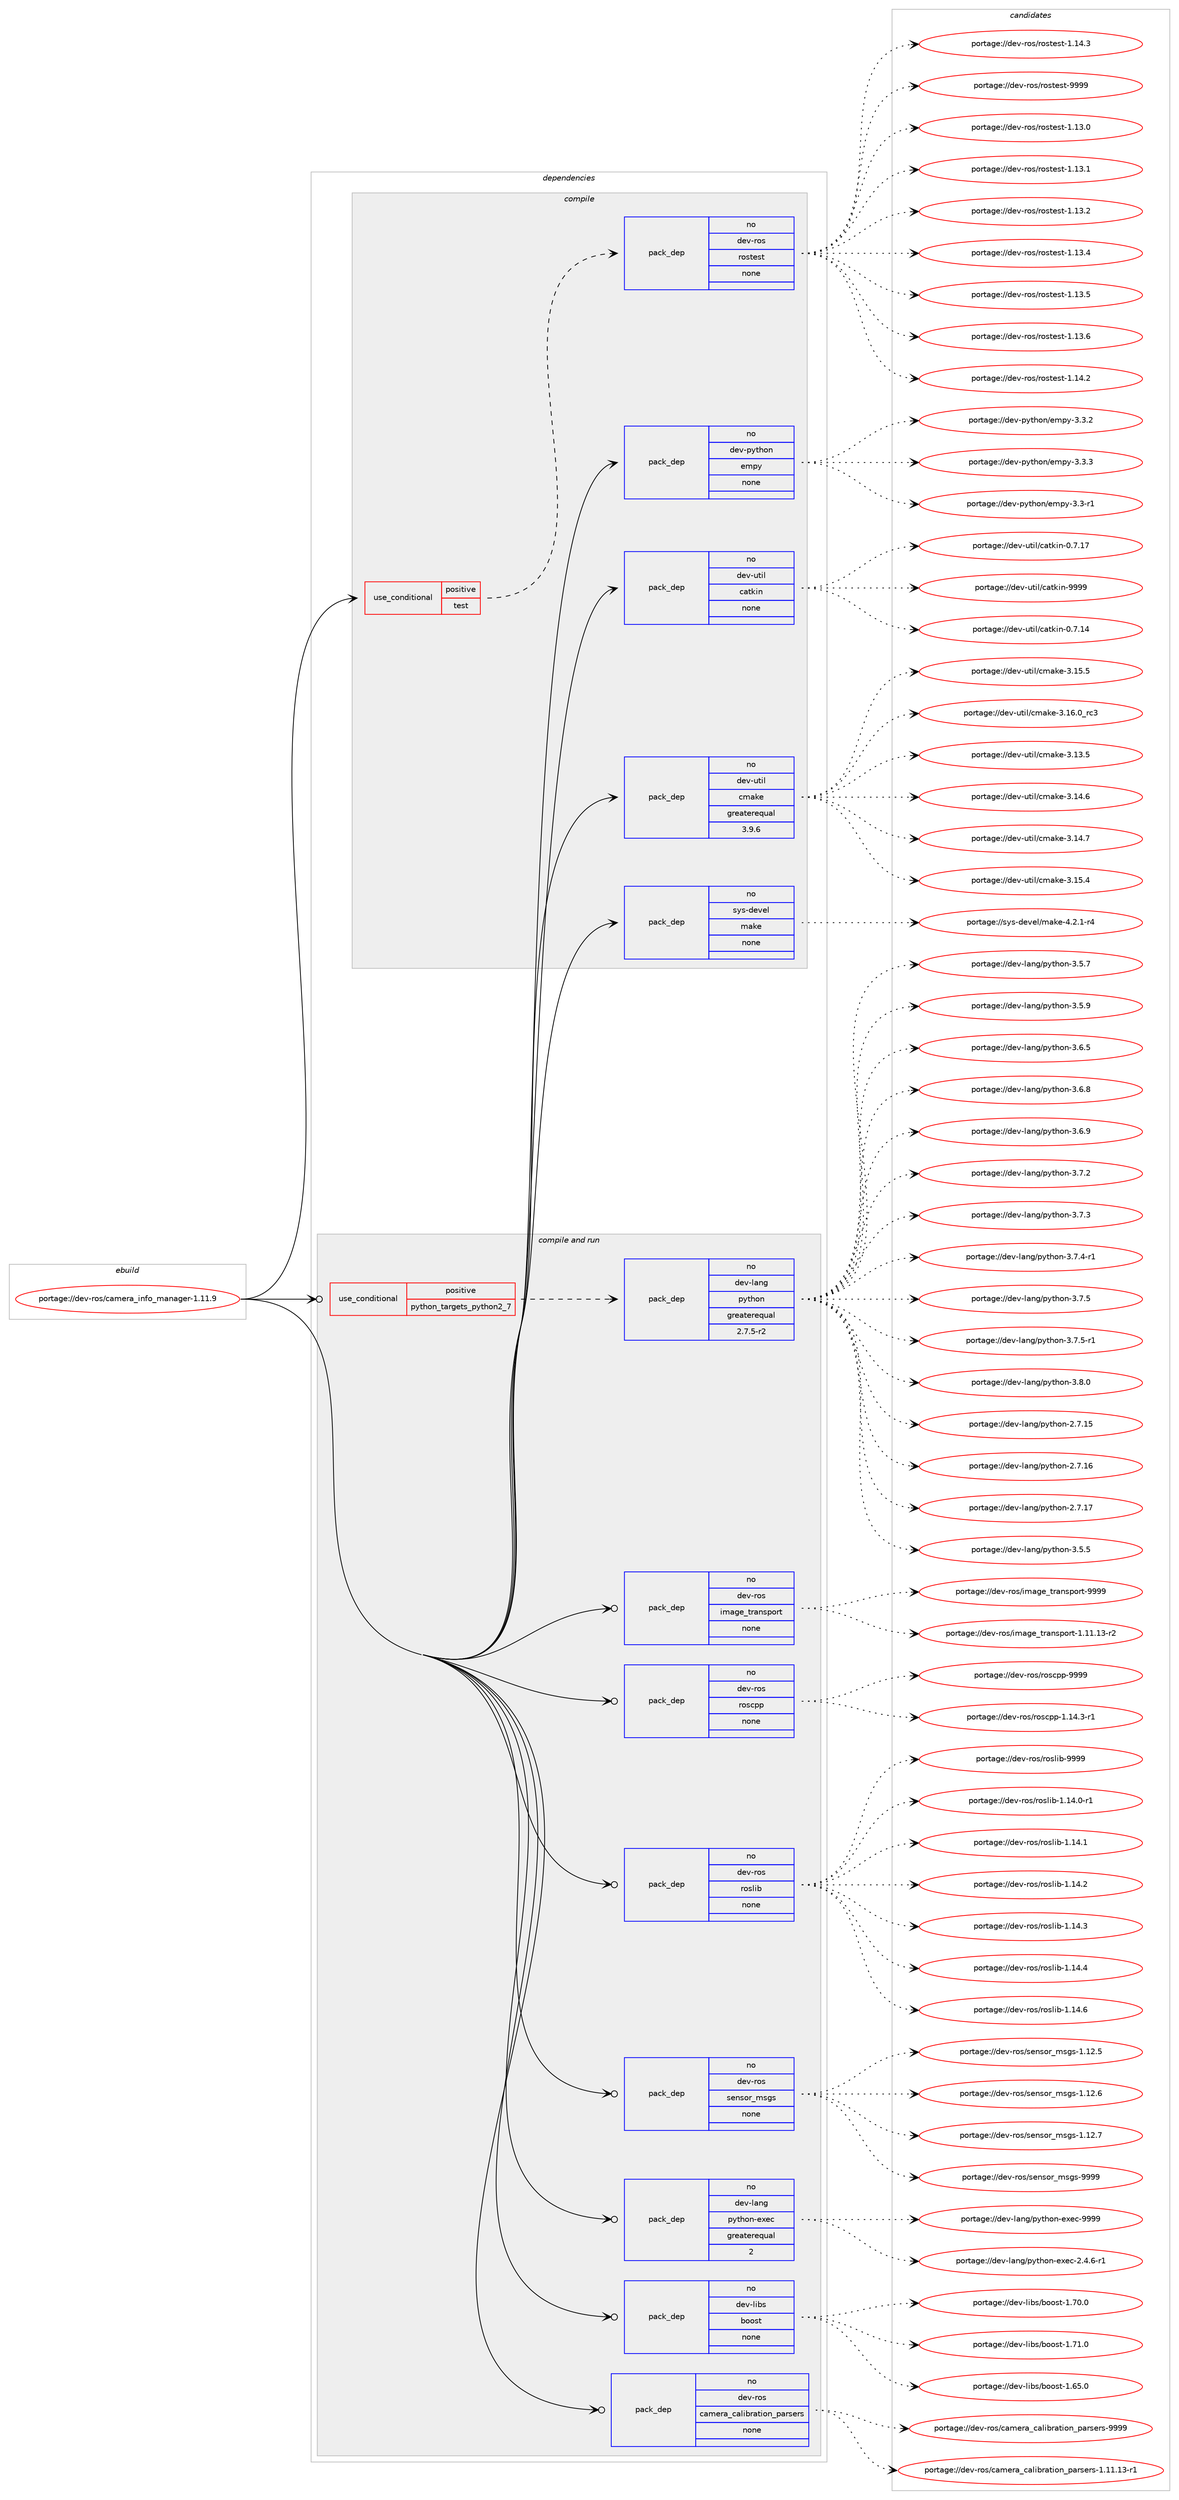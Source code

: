 digraph prolog {

# *************
# Graph options
# *************

newrank=true;
concentrate=true;
compound=true;
graph [rankdir=LR,fontname=Helvetica,fontsize=10,ranksep=1.5];#, ranksep=2.5, nodesep=0.2];
edge  [arrowhead=vee];
node  [fontname=Helvetica,fontsize=10];

# **********
# The ebuild
# **********

subgraph cluster_leftcol {
color=gray;
rank=same;
label=<<i>ebuild</i>>;
id [label="portage://dev-ros/camera_info_manager-1.11.9", color=red, width=4, href="../dev-ros/camera_info_manager-1.11.9.svg"];
}

# ****************
# The dependencies
# ****************

subgraph cluster_midcol {
color=gray;
label=<<i>dependencies</i>>;
subgraph cluster_compile {
fillcolor="#eeeeee";
style=filled;
label=<<i>compile</i>>;
subgraph cond42262 {
dependency184752 [label=<<TABLE BORDER="0" CELLBORDER="1" CELLSPACING="0" CELLPADDING="4"><TR><TD ROWSPAN="3" CELLPADDING="10">use_conditional</TD></TR><TR><TD>positive</TD></TR><TR><TD>test</TD></TR></TABLE>>, shape=none, color=red];
subgraph pack139052 {
dependency184753 [label=<<TABLE BORDER="0" CELLBORDER="1" CELLSPACING="0" CELLPADDING="4" WIDTH="220"><TR><TD ROWSPAN="6" CELLPADDING="30">pack_dep</TD></TR><TR><TD WIDTH="110">no</TD></TR><TR><TD>dev-ros</TD></TR><TR><TD>rostest</TD></TR><TR><TD>none</TD></TR><TR><TD></TD></TR></TABLE>>, shape=none, color=blue];
}
dependency184752:e -> dependency184753:w [weight=20,style="dashed",arrowhead="vee"];
}
id:e -> dependency184752:w [weight=20,style="solid",arrowhead="vee"];
subgraph pack139053 {
dependency184754 [label=<<TABLE BORDER="0" CELLBORDER="1" CELLSPACING="0" CELLPADDING="4" WIDTH="220"><TR><TD ROWSPAN="6" CELLPADDING="30">pack_dep</TD></TR><TR><TD WIDTH="110">no</TD></TR><TR><TD>dev-python</TD></TR><TR><TD>empy</TD></TR><TR><TD>none</TD></TR><TR><TD></TD></TR></TABLE>>, shape=none, color=blue];
}
id:e -> dependency184754:w [weight=20,style="solid",arrowhead="vee"];
subgraph pack139054 {
dependency184755 [label=<<TABLE BORDER="0" CELLBORDER="1" CELLSPACING="0" CELLPADDING="4" WIDTH="220"><TR><TD ROWSPAN="6" CELLPADDING="30">pack_dep</TD></TR><TR><TD WIDTH="110">no</TD></TR><TR><TD>dev-util</TD></TR><TR><TD>catkin</TD></TR><TR><TD>none</TD></TR><TR><TD></TD></TR></TABLE>>, shape=none, color=blue];
}
id:e -> dependency184755:w [weight=20,style="solid",arrowhead="vee"];
subgraph pack139055 {
dependency184756 [label=<<TABLE BORDER="0" CELLBORDER="1" CELLSPACING="0" CELLPADDING="4" WIDTH="220"><TR><TD ROWSPAN="6" CELLPADDING="30">pack_dep</TD></TR><TR><TD WIDTH="110">no</TD></TR><TR><TD>dev-util</TD></TR><TR><TD>cmake</TD></TR><TR><TD>greaterequal</TD></TR><TR><TD>3.9.6</TD></TR></TABLE>>, shape=none, color=blue];
}
id:e -> dependency184756:w [weight=20,style="solid",arrowhead="vee"];
subgraph pack139056 {
dependency184757 [label=<<TABLE BORDER="0" CELLBORDER="1" CELLSPACING="0" CELLPADDING="4" WIDTH="220"><TR><TD ROWSPAN="6" CELLPADDING="30">pack_dep</TD></TR><TR><TD WIDTH="110">no</TD></TR><TR><TD>sys-devel</TD></TR><TR><TD>make</TD></TR><TR><TD>none</TD></TR><TR><TD></TD></TR></TABLE>>, shape=none, color=blue];
}
id:e -> dependency184757:w [weight=20,style="solid",arrowhead="vee"];
}
subgraph cluster_compileandrun {
fillcolor="#eeeeee";
style=filled;
label=<<i>compile and run</i>>;
subgraph cond42263 {
dependency184758 [label=<<TABLE BORDER="0" CELLBORDER="1" CELLSPACING="0" CELLPADDING="4"><TR><TD ROWSPAN="3" CELLPADDING="10">use_conditional</TD></TR><TR><TD>positive</TD></TR><TR><TD>python_targets_python2_7</TD></TR></TABLE>>, shape=none, color=red];
subgraph pack139057 {
dependency184759 [label=<<TABLE BORDER="0" CELLBORDER="1" CELLSPACING="0" CELLPADDING="4" WIDTH="220"><TR><TD ROWSPAN="6" CELLPADDING="30">pack_dep</TD></TR><TR><TD WIDTH="110">no</TD></TR><TR><TD>dev-lang</TD></TR><TR><TD>python</TD></TR><TR><TD>greaterequal</TD></TR><TR><TD>2.7.5-r2</TD></TR></TABLE>>, shape=none, color=blue];
}
dependency184758:e -> dependency184759:w [weight=20,style="dashed",arrowhead="vee"];
}
id:e -> dependency184758:w [weight=20,style="solid",arrowhead="odotvee"];
subgraph pack139058 {
dependency184760 [label=<<TABLE BORDER="0" CELLBORDER="1" CELLSPACING="0" CELLPADDING="4" WIDTH="220"><TR><TD ROWSPAN="6" CELLPADDING="30">pack_dep</TD></TR><TR><TD WIDTH="110">no</TD></TR><TR><TD>dev-lang</TD></TR><TR><TD>python-exec</TD></TR><TR><TD>greaterequal</TD></TR><TR><TD>2</TD></TR></TABLE>>, shape=none, color=blue];
}
id:e -> dependency184760:w [weight=20,style="solid",arrowhead="odotvee"];
subgraph pack139059 {
dependency184761 [label=<<TABLE BORDER="0" CELLBORDER="1" CELLSPACING="0" CELLPADDING="4" WIDTH="220"><TR><TD ROWSPAN="6" CELLPADDING="30">pack_dep</TD></TR><TR><TD WIDTH="110">no</TD></TR><TR><TD>dev-libs</TD></TR><TR><TD>boost</TD></TR><TR><TD>none</TD></TR><TR><TD></TD></TR></TABLE>>, shape=none, color=blue];
}
id:e -> dependency184761:w [weight=20,style="solid",arrowhead="odotvee"];
subgraph pack139060 {
dependency184762 [label=<<TABLE BORDER="0" CELLBORDER="1" CELLSPACING="0" CELLPADDING="4" WIDTH="220"><TR><TD ROWSPAN="6" CELLPADDING="30">pack_dep</TD></TR><TR><TD WIDTH="110">no</TD></TR><TR><TD>dev-ros</TD></TR><TR><TD>camera_calibration_parsers</TD></TR><TR><TD>none</TD></TR><TR><TD></TD></TR></TABLE>>, shape=none, color=blue];
}
id:e -> dependency184762:w [weight=20,style="solid",arrowhead="odotvee"];
subgraph pack139061 {
dependency184763 [label=<<TABLE BORDER="0" CELLBORDER="1" CELLSPACING="0" CELLPADDING="4" WIDTH="220"><TR><TD ROWSPAN="6" CELLPADDING="30">pack_dep</TD></TR><TR><TD WIDTH="110">no</TD></TR><TR><TD>dev-ros</TD></TR><TR><TD>image_transport</TD></TR><TR><TD>none</TD></TR><TR><TD></TD></TR></TABLE>>, shape=none, color=blue];
}
id:e -> dependency184763:w [weight=20,style="solid",arrowhead="odotvee"];
subgraph pack139062 {
dependency184764 [label=<<TABLE BORDER="0" CELLBORDER="1" CELLSPACING="0" CELLPADDING="4" WIDTH="220"><TR><TD ROWSPAN="6" CELLPADDING="30">pack_dep</TD></TR><TR><TD WIDTH="110">no</TD></TR><TR><TD>dev-ros</TD></TR><TR><TD>roscpp</TD></TR><TR><TD>none</TD></TR><TR><TD></TD></TR></TABLE>>, shape=none, color=blue];
}
id:e -> dependency184764:w [weight=20,style="solid",arrowhead="odotvee"];
subgraph pack139063 {
dependency184765 [label=<<TABLE BORDER="0" CELLBORDER="1" CELLSPACING="0" CELLPADDING="4" WIDTH="220"><TR><TD ROWSPAN="6" CELLPADDING="30">pack_dep</TD></TR><TR><TD WIDTH="110">no</TD></TR><TR><TD>dev-ros</TD></TR><TR><TD>roslib</TD></TR><TR><TD>none</TD></TR><TR><TD></TD></TR></TABLE>>, shape=none, color=blue];
}
id:e -> dependency184765:w [weight=20,style="solid",arrowhead="odotvee"];
subgraph pack139064 {
dependency184766 [label=<<TABLE BORDER="0" CELLBORDER="1" CELLSPACING="0" CELLPADDING="4" WIDTH="220"><TR><TD ROWSPAN="6" CELLPADDING="30">pack_dep</TD></TR><TR><TD WIDTH="110">no</TD></TR><TR><TD>dev-ros</TD></TR><TR><TD>sensor_msgs</TD></TR><TR><TD>none</TD></TR><TR><TD></TD></TR></TABLE>>, shape=none, color=blue];
}
id:e -> dependency184766:w [weight=20,style="solid",arrowhead="odotvee"];
}
subgraph cluster_run {
fillcolor="#eeeeee";
style=filled;
label=<<i>run</i>>;
}
}

# **************
# The candidates
# **************

subgraph cluster_choices {
rank=same;
color=gray;
label=<<i>candidates</i>>;

subgraph choice139052 {
color=black;
nodesep=1;
choiceportage100101118451141111154711411111511610111511645494649514648 [label="portage://dev-ros/rostest-1.13.0", color=red, width=4,href="../dev-ros/rostest-1.13.0.svg"];
choiceportage100101118451141111154711411111511610111511645494649514649 [label="portage://dev-ros/rostest-1.13.1", color=red, width=4,href="../dev-ros/rostest-1.13.1.svg"];
choiceportage100101118451141111154711411111511610111511645494649514650 [label="portage://dev-ros/rostest-1.13.2", color=red, width=4,href="../dev-ros/rostest-1.13.2.svg"];
choiceportage100101118451141111154711411111511610111511645494649514652 [label="portage://dev-ros/rostest-1.13.4", color=red, width=4,href="../dev-ros/rostest-1.13.4.svg"];
choiceportage100101118451141111154711411111511610111511645494649514653 [label="portage://dev-ros/rostest-1.13.5", color=red, width=4,href="../dev-ros/rostest-1.13.5.svg"];
choiceportage100101118451141111154711411111511610111511645494649514654 [label="portage://dev-ros/rostest-1.13.6", color=red, width=4,href="../dev-ros/rostest-1.13.6.svg"];
choiceportage100101118451141111154711411111511610111511645494649524650 [label="portage://dev-ros/rostest-1.14.2", color=red, width=4,href="../dev-ros/rostest-1.14.2.svg"];
choiceportage100101118451141111154711411111511610111511645494649524651 [label="portage://dev-ros/rostest-1.14.3", color=red, width=4,href="../dev-ros/rostest-1.14.3.svg"];
choiceportage10010111845114111115471141111151161011151164557575757 [label="portage://dev-ros/rostest-9999", color=red, width=4,href="../dev-ros/rostest-9999.svg"];
dependency184753:e -> choiceportage100101118451141111154711411111511610111511645494649514648:w [style=dotted,weight="100"];
dependency184753:e -> choiceportage100101118451141111154711411111511610111511645494649514649:w [style=dotted,weight="100"];
dependency184753:e -> choiceportage100101118451141111154711411111511610111511645494649514650:w [style=dotted,weight="100"];
dependency184753:e -> choiceportage100101118451141111154711411111511610111511645494649514652:w [style=dotted,weight="100"];
dependency184753:e -> choiceportage100101118451141111154711411111511610111511645494649514653:w [style=dotted,weight="100"];
dependency184753:e -> choiceportage100101118451141111154711411111511610111511645494649514654:w [style=dotted,weight="100"];
dependency184753:e -> choiceportage100101118451141111154711411111511610111511645494649524650:w [style=dotted,weight="100"];
dependency184753:e -> choiceportage100101118451141111154711411111511610111511645494649524651:w [style=dotted,weight="100"];
dependency184753:e -> choiceportage10010111845114111115471141111151161011151164557575757:w [style=dotted,weight="100"];
}
subgraph choice139053 {
color=black;
nodesep=1;
choiceportage1001011184511212111610411111047101109112121455146514511449 [label="portage://dev-python/empy-3.3-r1", color=red, width=4,href="../dev-python/empy-3.3-r1.svg"];
choiceportage1001011184511212111610411111047101109112121455146514650 [label="portage://dev-python/empy-3.3.2", color=red, width=4,href="../dev-python/empy-3.3.2.svg"];
choiceportage1001011184511212111610411111047101109112121455146514651 [label="portage://dev-python/empy-3.3.3", color=red, width=4,href="../dev-python/empy-3.3.3.svg"];
dependency184754:e -> choiceportage1001011184511212111610411111047101109112121455146514511449:w [style=dotted,weight="100"];
dependency184754:e -> choiceportage1001011184511212111610411111047101109112121455146514650:w [style=dotted,weight="100"];
dependency184754:e -> choiceportage1001011184511212111610411111047101109112121455146514651:w [style=dotted,weight="100"];
}
subgraph choice139054 {
color=black;
nodesep=1;
choiceportage1001011184511711610510847999711610710511045484655464952 [label="portage://dev-util/catkin-0.7.14", color=red, width=4,href="../dev-util/catkin-0.7.14.svg"];
choiceportage1001011184511711610510847999711610710511045484655464955 [label="portage://dev-util/catkin-0.7.17", color=red, width=4,href="../dev-util/catkin-0.7.17.svg"];
choiceportage100101118451171161051084799971161071051104557575757 [label="portage://dev-util/catkin-9999", color=red, width=4,href="../dev-util/catkin-9999.svg"];
dependency184755:e -> choiceportage1001011184511711610510847999711610710511045484655464952:w [style=dotted,weight="100"];
dependency184755:e -> choiceportage1001011184511711610510847999711610710511045484655464955:w [style=dotted,weight="100"];
dependency184755:e -> choiceportage100101118451171161051084799971161071051104557575757:w [style=dotted,weight="100"];
}
subgraph choice139055 {
color=black;
nodesep=1;
choiceportage1001011184511711610510847991099710710145514649514653 [label="portage://dev-util/cmake-3.13.5", color=red, width=4,href="../dev-util/cmake-3.13.5.svg"];
choiceportage1001011184511711610510847991099710710145514649524654 [label="portage://dev-util/cmake-3.14.6", color=red, width=4,href="../dev-util/cmake-3.14.6.svg"];
choiceportage1001011184511711610510847991099710710145514649524655 [label="portage://dev-util/cmake-3.14.7", color=red, width=4,href="../dev-util/cmake-3.14.7.svg"];
choiceportage1001011184511711610510847991099710710145514649534652 [label="portage://dev-util/cmake-3.15.4", color=red, width=4,href="../dev-util/cmake-3.15.4.svg"];
choiceportage1001011184511711610510847991099710710145514649534653 [label="portage://dev-util/cmake-3.15.5", color=red, width=4,href="../dev-util/cmake-3.15.5.svg"];
choiceportage1001011184511711610510847991099710710145514649544648951149951 [label="portage://dev-util/cmake-3.16.0_rc3", color=red, width=4,href="../dev-util/cmake-3.16.0_rc3.svg"];
dependency184756:e -> choiceportage1001011184511711610510847991099710710145514649514653:w [style=dotted,weight="100"];
dependency184756:e -> choiceportage1001011184511711610510847991099710710145514649524654:w [style=dotted,weight="100"];
dependency184756:e -> choiceportage1001011184511711610510847991099710710145514649524655:w [style=dotted,weight="100"];
dependency184756:e -> choiceportage1001011184511711610510847991099710710145514649534652:w [style=dotted,weight="100"];
dependency184756:e -> choiceportage1001011184511711610510847991099710710145514649534653:w [style=dotted,weight="100"];
dependency184756:e -> choiceportage1001011184511711610510847991099710710145514649544648951149951:w [style=dotted,weight="100"];
}
subgraph choice139056 {
color=black;
nodesep=1;
choiceportage1151211154510010111810110847109971071014552465046494511452 [label="portage://sys-devel/make-4.2.1-r4", color=red, width=4,href="../sys-devel/make-4.2.1-r4.svg"];
dependency184757:e -> choiceportage1151211154510010111810110847109971071014552465046494511452:w [style=dotted,weight="100"];
}
subgraph choice139057 {
color=black;
nodesep=1;
choiceportage10010111845108971101034711212111610411111045504655464953 [label="portage://dev-lang/python-2.7.15", color=red, width=4,href="../dev-lang/python-2.7.15.svg"];
choiceportage10010111845108971101034711212111610411111045504655464954 [label="portage://dev-lang/python-2.7.16", color=red, width=4,href="../dev-lang/python-2.7.16.svg"];
choiceportage10010111845108971101034711212111610411111045504655464955 [label="portage://dev-lang/python-2.7.17", color=red, width=4,href="../dev-lang/python-2.7.17.svg"];
choiceportage100101118451089711010347112121116104111110455146534653 [label="portage://dev-lang/python-3.5.5", color=red, width=4,href="../dev-lang/python-3.5.5.svg"];
choiceportage100101118451089711010347112121116104111110455146534655 [label="portage://dev-lang/python-3.5.7", color=red, width=4,href="../dev-lang/python-3.5.7.svg"];
choiceportage100101118451089711010347112121116104111110455146534657 [label="portage://dev-lang/python-3.5.9", color=red, width=4,href="../dev-lang/python-3.5.9.svg"];
choiceportage100101118451089711010347112121116104111110455146544653 [label="portage://dev-lang/python-3.6.5", color=red, width=4,href="../dev-lang/python-3.6.5.svg"];
choiceportage100101118451089711010347112121116104111110455146544656 [label="portage://dev-lang/python-3.6.8", color=red, width=4,href="../dev-lang/python-3.6.8.svg"];
choiceportage100101118451089711010347112121116104111110455146544657 [label="portage://dev-lang/python-3.6.9", color=red, width=4,href="../dev-lang/python-3.6.9.svg"];
choiceportage100101118451089711010347112121116104111110455146554650 [label="portage://dev-lang/python-3.7.2", color=red, width=4,href="../dev-lang/python-3.7.2.svg"];
choiceportage100101118451089711010347112121116104111110455146554651 [label="portage://dev-lang/python-3.7.3", color=red, width=4,href="../dev-lang/python-3.7.3.svg"];
choiceportage1001011184510897110103471121211161041111104551465546524511449 [label="portage://dev-lang/python-3.7.4-r1", color=red, width=4,href="../dev-lang/python-3.7.4-r1.svg"];
choiceportage100101118451089711010347112121116104111110455146554653 [label="portage://dev-lang/python-3.7.5", color=red, width=4,href="../dev-lang/python-3.7.5.svg"];
choiceportage1001011184510897110103471121211161041111104551465546534511449 [label="portage://dev-lang/python-3.7.5-r1", color=red, width=4,href="../dev-lang/python-3.7.5-r1.svg"];
choiceportage100101118451089711010347112121116104111110455146564648 [label="portage://dev-lang/python-3.8.0", color=red, width=4,href="../dev-lang/python-3.8.0.svg"];
dependency184759:e -> choiceportage10010111845108971101034711212111610411111045504655464953:w [style=dotted,weight="100"];
dependency184759:e -> choiceportage10010111845108971101034711212111610411111045504655464954:w [style=dotted,weight="100"];
dependency184759:e -> choiceportage10010111845108971101034711212111610411111045504655464955:w [style=dotted,weight="100"];
dependency184759:e -> choiceportage100101118451089711010347112121116104111110455146534653:w [style=dotted,weight="100"];
dependency184759:e -> choiceportage100101118451089711010347112121116104111110455146534655:w [style=dotted,weight="100"];
dependency184759:e -> choiceportage100101118451089711010347112121116104111110455146534657:w [style=dotted,weight="100"];
dependency184759:e -> choiceportage100101118451089711010347112121116104111110455146544653:w [style=dotted,weight="100"];
dependency184759:e -> choiceportage100101118451089711010347112121116104111110455146544656:w [style=dotted,weight="100"];
dependency184759:e -> choiceportage100101118451089711010347112121116104111110455146544657:w [style=dotted,weight="100"];
dependency184759:e -> choiceportage100101118451089711010347112121116104111110455146554650:w [style=dotted,weight="100"];
dependency184759:e -> choiceportage100101118451089711010347112121116104111110455146554651:w [style=dotted,weight="100"];
dependency184759:e -> choiceportage1001011184510897110103471121211161041111104551465546524511449:w [style=dotted,weight="100"];
dependency184759:e -> choiceportage100101118451089711010347112121116104111110455146554653:w [style=dotted,weight="100"];
dependency184759:e -> choiceportage1001011184510897110103471121211161041111104551465546534511449:w [style=dotted,weight="100"];
dependency184759:e -> choiceportage100101118451089711010347112121116104111110455146564648:w [style=dotted,weight="100"];
}
subgraph choice139058 {
color=black;
nodesep=1;
choiceportage10010111845108971101034711212111610411111045101120101994550465246544511449 [label="portage://dev-lang/python-exec-2.4.6-r1", color=red, width=4,href="../dev-lang/python-exec-2.4.6-r1.svg"];
choiceportage10010111845108971101034711212111610411111045101120101994557575757 [label="portage://dev-lang/python-exec-9999", color=red, width=4,href="../dev-lang/python-exec-9999.svg"];
dependency184760:e -> choiceportage10010111845108971101034711212111610411111045101120101994550465246544511449:w [style=dotted,weight="100"];
dependency184760:e -> choiceportage10010111845108971101034711212111610411111045101120101994557575757:w [style=dotted,weight="100"];
}
subgraph choice139059 {
color=black;
nodesep=1;
choiceportage1001011184510810598115479811111111511645494654534648 [label="portage://dev-libs/boost-1.65.0", color=red, width=4,href="../dev-libs/boost-1.65.0.svg"];
choiceportage1001011184510810598115479811111111511645494655484648 [label="portage://dev-libs/boost-1.70.0", color=red, width=4,href="../dev-libs/boost-1.70.0.svg"];
choiceportage1001011184510810598115479811111111511645494655494648 [label="portage://dev-libs/boost-1.71.0", color=red, width=4,href="../dev-libs/boost-1.71.0.svg"];
dependency184761:e -> choiceportage1001011184510810598115479811111111511645494654534648:w [style=dotted,weight="100"];
dependency184761:e -> choiceportage1001011184510810598115479811111111511645494655484648:w [style=dotted,weight="100"];
dependency184761:e -> choiceportage1001011184510810598115479811111111511645494655494648:w [style=dotted,weight="100"];
}
subgraph choice139060 {
color=black;
nodesep=1;
choiceportage10010111845114111115479997109101114979599971081059811497116105111110951129711411510111411545494649494649514511449 [label="portage://dev-ros/camera_calibration_parsers-1.11.13-r1", color=red, width=4,href="../dev-ros/camera_calibration_parsers-1.11.13-r1.svg"];
choiceportage1001011184511411111547999710910111497959997108105981149711610511111095112971141151011141154557575757 [label="portage://dev-ros/camera_calibration_parsers-9999", color=red, width=4,href="../dev-ros/camera_calibration_parsers-9999.svg"];
dependency184762:e -> choiceportage10010111845114111115479997109101114979599971081059811497116105111110951129711411510111411545494649494649514511449:w [style=dotted,weight="100"];
dependency184762:e -> choiceportage1001011184511411111547999710910111497959997108105981149711610511111095112971141151011141154557575757:w [style=dotted,weight="100"];
}
subgraph choice139061 {
color=black;
nodesep=1;
choiceportage100101118451141111154710510997103101951161149711011511211111411645494649494649514511450 [label="portage://dev-ros/image_transport-1.11.13-r2", color=red, width=4,href="../dev-ros/image_transport-1.11.13-r2.svg"];
choiceportage10010111845114111115471051099710310195116114971101151121111141164557575757 [label="portage://dev-ros/image_transport-9999", color=red, width=4,href="../dev-ros/image_transport-9999.svg"];
dependency184763:e -> choiceportage100101118451141111154710510997103101951161149711011511211111411645494649494649514511450:w [style=dotted,weight="100"];
dependency184763:e -> choiceportage10010111845114111115471051099710310195116114971101151121111141164557575757:w [style=dotted,weight="100"];
}
subgraph choice139062 {
color=black;
nodesep=1;
choiceportage100101118451141111154711411111599112112454946495246514511449 [label="portage://dev-ros/roscpp-1.14.3-r1", color=red, width=4,href="../dev-ros/roscpp-1.14.3-r1.svg"];
choiceportage1001011184511411111547114111115991121124557575757 [label="portage://dev-ros/roscpp-9999", color=red, width=4,href="../dev-ros/roscpp-9999.svg"];
dependency184764:e -> choiceportage100101118451141111154711411111599112112454946495246514511449:w [style=dotted,weight="100"];
dependency184764:e -> choiceportage1001011184511411111547114111115991121124557575757:w [style=dotted,weight="100"];
}
subgraph choice139063 {
color=black;
nodesep=1;
choiceportage100101118451141111154711411111510810598454946495246484511449 [label="portage://dev-ros/roslib-1.14.0-r1", color=red, width=4,href="../dev-ros/roslib-1.14.0-r1.svg"];
choiceportage10010111845114111115471141111151081059845494649524649 [label="portage://dev-ros/roslib-1.14.1", color=red, width=4,href="../dev-ros/roslib-1.14.1.svg"];
choiceportage10010111845114111115471141111151081059845494649524650 [label="portage://dev-ros/roslib-1.14.2", color=red, width=4,href="../dev-ros/roslib-1.14.2.svg"];
choiceportage10010111845114111115471141111151081059845494649524651 [label="portage://dev-ros/roslib-1.14.3", color=red, width=4,href="../dev-ros/roslib-1.14.3.svg"];
choiceportage10010111845114111115471141111151081059845494649524652 [label="portage://dev-ros/roslib-1.14.4", color=red, width=4,href="../dev-ros/roslib-1.14.4.svg"];
choiceportage10010111845114111115471141111151081059845494649524654 [label="portage://dev-ros/roslib-1.14.6", color=red, width=4,href="../dev-ros/roslib-1.14.6.svg"];
choiceportage1001011184511411111547114111115108105984557575757 [label="portage://dev-ros/roslib-9999", color=red, width=4,href="../dev-ros/roslib-9999.svg"];
dependency184765:e -> choiceportage100101118451141111154711411111510810598454946495246484511449:w [style=dotted,weight="100"];
dependency184765:e -> choiceportage10010111845114111115471141111151081059845494649524649:w [style=dotted,weight="100"];
dependency184765:e -> choiceportage10010111845114111115471141111151081059845494649524650:w [style=dotted,weight="100"];
dependency184765:e -> choiceportage10010111845114111115471141111151081059845494649524651:w [style=dotted,weight="100"];
dependency184765:e -> choiceportage10010111845114111115471141111151081059845494649524652:w [style=dotted,weight="100"];
dependency184765:e -> choiceportage10010111845114111115471141111151081059845494649524654:w [style=dotted,weight="100"];
dependency184765:e -> choiceportage1001011184511411111547114111115108105984557575757:w [style=dotted,weight="100"];
}
subgraph choice139064 {
color=black;
nodesep=1;
choiceportage10010111845114111115471151011101151111149510911510311545494649504653 [label="portage://dev-ros/sensor_msgs-1.12.5", color=red, width=4,href="../dev-ros/sensor_msgs-1.12.5.svg"];
choiceportage10010111845114111115471151011101151111149510911510311545494649504654 [label="portage://dev-ros/sensor_msgs-1.12.6", color=red, width=4,href="../dev-ros/sensor_msgs-1.12.6.svg"];
choiceportage10010111845114111115471151011101151111149510911510311545494649504655 [label="portage://dev-ros/sensor_msgs-1.12.7", color=red, width=4,href="../dev-ros/sensor_msgs-1.12.7.svg"];
choiceportage1001011184511411111547115101110115111114951091151031154557575757 [label="portage://dev-ros/sensor_msgs-9999", color=red, width=4,href="../dev-ros/sensor_msgs-9999.svg"];
dependency184766:e -> choiceportage10010111845114111115471151011101151111149510911510311545494649504653:w [style=dotted,weight="100"];
dependency184766:e -> choiceportage10010111845114111115471151011101151111149510911510311545494649504654:w [style=dotted,weight="100"];
dependency184766:e -> choiceportage10010111845114111115471151011101151111149510911510311545494649504655:w [style=dotted,weight="100"];
dependency184766:e -> choiceportage1001011184511411111547115101110115111114951091151031154557575757:w [style=dotted,weight="100"];
}
}

}
